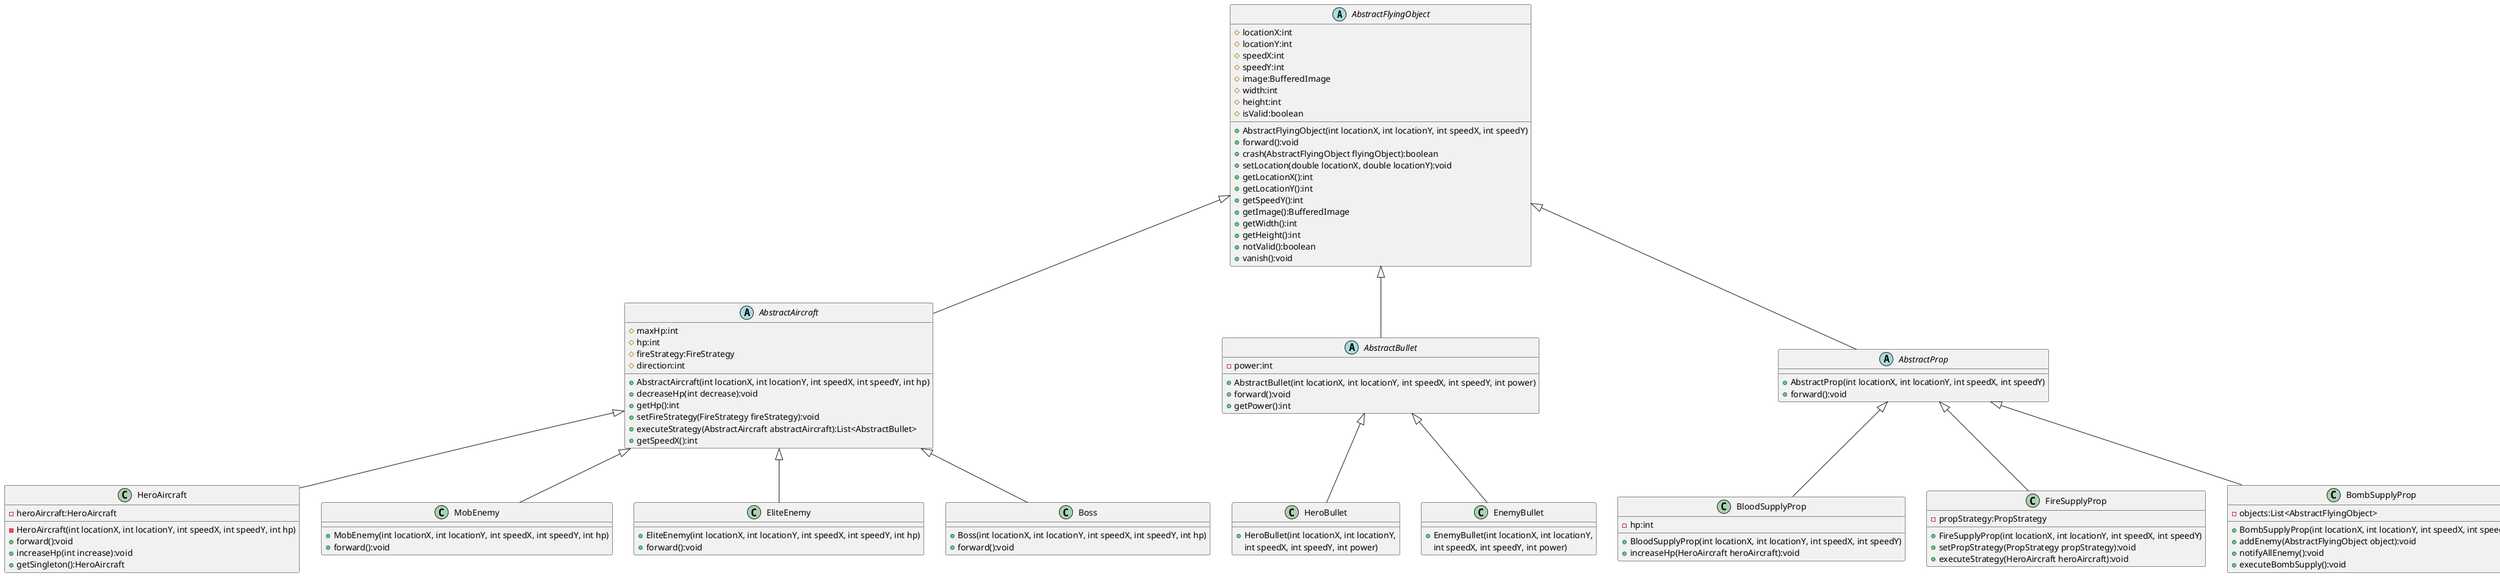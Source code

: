 @startuml
'https://plantuml.com/class-diagram

abstract class AbstractFlyingObject
{
    # locationX:int
    # locationY:int
    # speedX:int
    # speedY:int
    # image:BufferedImage
    # width:int
    # height:int
    # isValid:boolean

    + AbstractFlyingObject(int locationX, int locationY, int speedX, int speedY)
    + forward():void
    + crash(AbstractFlyingObject flyingObject):boolean
    + setLocation(double locationX, double locationY):void
    + getLocationX():int
    + getLocationY():int
    + getSpeedY():int
    + getImage():BufferedImage
    + getWidth():int
    + getHeight():int
    + notValid():boolean
    + vanish():void
}

abstract class AbstractAircraft
{
	# maxHp:int
    # hp:int
    # fireStrategy:FireStrategy
    # direction:int
    + AbstractAircraft(int locationX, int locationY, int speedX, int speedY, int hp)
    + decreaseHp(int decrease):void
    + getHp():int
    + setFireStrategy(FireStrategy fireStrategy):void
    + executeStrategy(AbstractAircraft abstractAircraft):List<AbstractBullet>
    + getSpeedX():int
 }

abstract class AbstractBullet
{
    - power:int
    + AbstractBullet(int locationX, int locationY, int speedX, int speedY, int power)
    + forward():void
	+ getPower():int
}

abstract class AbstractProp
{
    + AbstractProp(int locationX, int locationY, int speedX, int speedY)
    + forward():void
}

class HeroAircraft {
    - heroAircraft:HeroAircraft
    - HeroAircraft(int locationX, int locationY, int speedX, int speedY, int hp)
    + forward():void
    + increaseHp(int increase):void
    + getSingleton():HeroAircraft
}

class MobEnemy {
    + MobEnemy(int locationX, int locationY, int speedX, int speedY, int hp)
    + forward():void
}

class EliteEnemy {
    + EliteEnemy(int locationX, int locationY, int speedX, int speedY, int hp)
    + forward():void
}

class Boss {
    + Boss(int locationX, int locationY, int speedX, int speedY, int hp)
    + forward():void
}

class HeroBullet {
    + HeroBullet(int locationX, int locationY,
     int speedX, int speedY, int power)
}

class EnemyBullet {
    + EnemyBullet(int locationX, int locationY,
     int speedX, int speedY, int power)
}

class BloodSupplyProp {
    - hp:int
    + BloodSupplyProp(int locationX, int locationY, int speedX, int speedY)
    + increaseHp(HeroAircraft heroAircraft):void
}

class FireSupplyProp {
    - propStrategy:PropStrategy
    + FireSupplyProp(int locationX, int locationY, int speedX, int speedY)
    + setPropStrategy(PropStrategy propStrategy):void
    + executeStrategy(HeroAircraft heroAircraft):void
}

class BombSupplyProp {
    - objects:List<AbstractFlyingObject>
    + BombSupplyProp(int locationX, int locationY, int speedX, int speedY)
    + addEnemy(AbstractFlyingObject object):void
    + notifyAllEnemy():void
    + executeBombSupply():void
}

AbstractFlyingObject <|-- AbstractAircraft
AbstractFlyingObject <|-- AbstractBullet
AbstractFlyingObject <|-- AbstractProp

AbstractAircraft <|-- HeroAircraft
AbstractAircraft <|-- MobEnemy
AbstractAircraft <|-- EliteEnemy
AbstractAircraft <|-- Boss

AbstractBullet <|-- HeroBullet
AbstractBullet <|-- EnemyBullet

AbstractProp <|-- BloodSupplyProp
AbstractProp <|-- FireSupplyProp
AbstractProp <|-- BombSupplyProp

@enduml